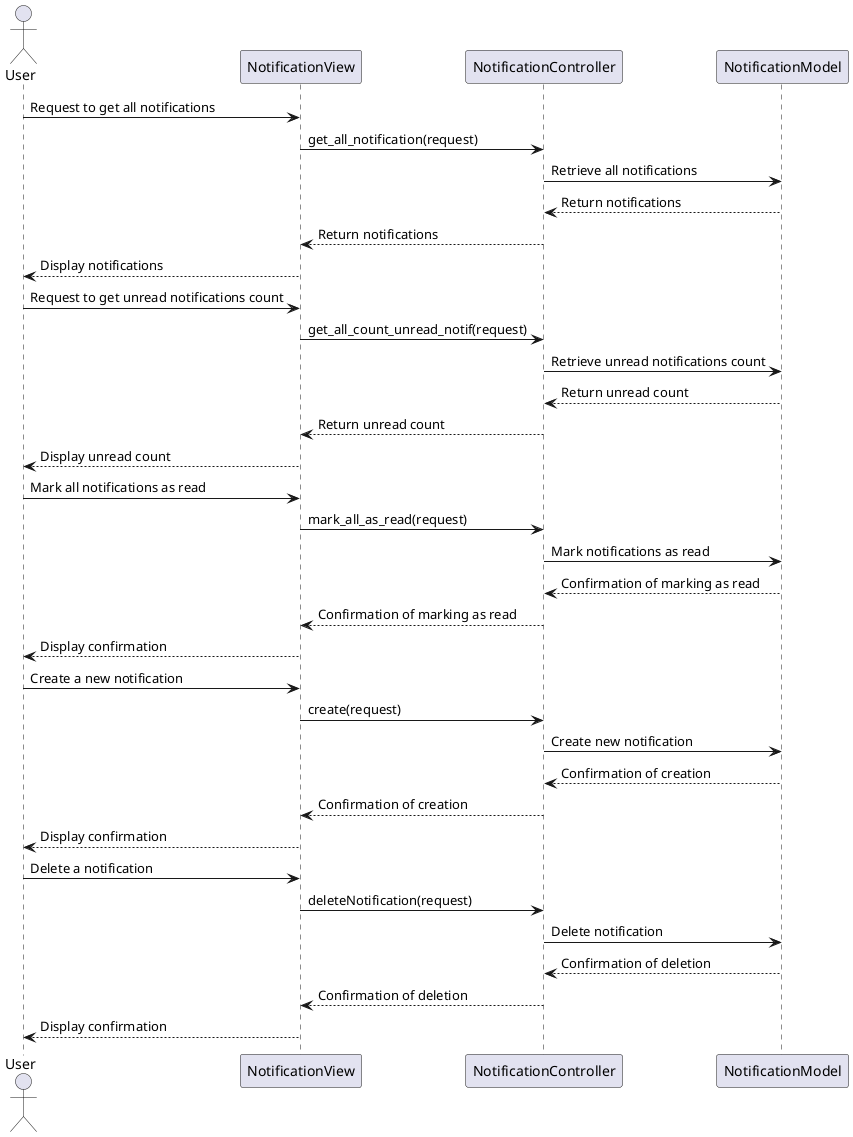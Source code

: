 @startuml
actor User

User -> NotificationView : Request to get all notifications
NotificationView -> NotificationController : get_all_notification(request)
NotificationController -> NotificationModel : Retrieve all notifications
NotificationModel --> NotificationController : Return notifications
NotificationController --> NotificationView : Return notifications
NotificationView --> User : Display notifications

User -> NotificationView : Request to get unread notifications count
NotificationView -> NotificationController : get_all_count_unread_notif(request)
NotificationController -> NotificationModel : Retrieve unread notifications count
NotificationModel --> NotificationController : Return unread count
NotificationController --> NotificationView : Return unread count
NotificationView --> User : Display unread count

User -> NotificationView : Mark all notifications as read
NotificationView -> NotificationController : mark_all_as_read(request)
NotificationController -> NotificationModel : Mark notifications as read
NotificationModel --> NotificationController : Confirmation of marking as read
NotificationController --> NotificationView : Confirmation of marking as read
NotificationView --> User : Display confirmation

User -> NotificationView : Create a new notification
NotificationView -> NotificationController : create(request)
NotificationController -> NotificationModel : Create new notification
NotificationModel --> NotificationController : Confirmation of creation
NotificationController --> NotificationView : Confirmation of creation
NotificationView --> User : Display confirmation

User -> NotificationView : Delete a notification
NotificationView -> NotificationController : deleteNotification(request)
NotificationController -> NotificationModel : Delete notification
NotificationModel --> NotificationController : Confirmation of deletion
NotificationController --> NotificationView : Confirmation of deletion
NotificationView --> User : Display confirmation
@enduml